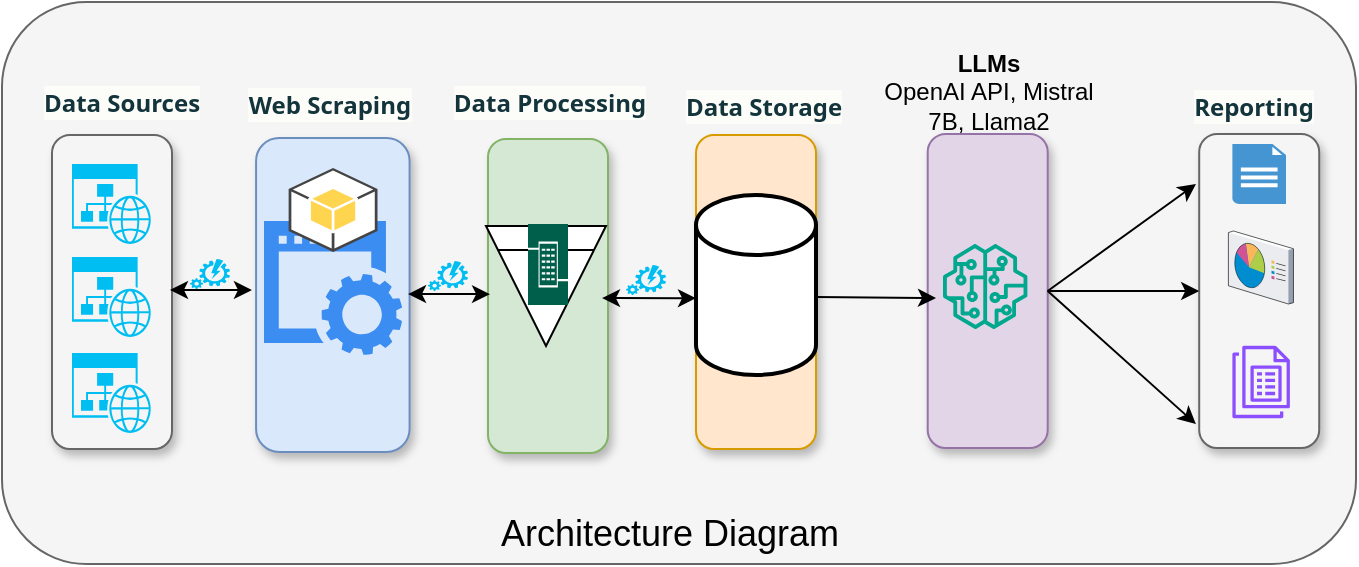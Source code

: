 <mxfile version="24.7.5">
  <diagram name="Page-1" id="MJn4dB1FobMV8S9zWYwg">
    <mxGraphModel dx="1434" dy="844" grid="1" gridSize="10" guides="1" tooltips="1" connect="1" arrows="1" fold="1" page="1" pageScale="1" pageWidth="850" pageHeight="1100" math="0" shadow="0">
      <root>
        <mxCell id="0" />
        <mxCell id="1" parent="0" />
        <mxCell id="Km2wr5Chm2uo7bWbvkf6-115" value="" style="group" vertex="1" connectable="0" parent="1">
          <mxGeometry x="113" y="319" width="677" height="281" as="geometry" />
        </mxCell>
        <mxCell id="Km2wr5Chm2uo7bWbvkf6-113" value="" style="rounded=1;whiteSpace=wrap;html=1;fillColor=#f5f5f5;fontColor=#333333;strokeColor=#666666;" vertex="1" parent="Km2wr5Chm2uo7bWbvkf6-115">
          <mxGeometry width="677" height="281" as="geometry" />
        </mxCell>
        <mxCell id="Km2wr5Chm2uo7bWbvkf6-106" value="" style="rounded=1;whiteSpace=wrap;html=1;rotation=90;shadow=1;fillColor=#e1d5e7;strokeColor=#9673a6;" vertex="1" parent="Km2wr5Chm2uo7bWbvkf6-115">
          <mxGeometry x="414.35" y="114.5" width="157" height="60" as="geometry" />
        </mxCell>
        <mxCell id="Km2wr5Chm2uo7bWbvkf6-97" value="" style="rounded=1;whiteSpace=wrap;html=1;rotation=90;shadow=1;fillColor=#f5f5f5;strokeColor=#666666;fontColor=#333333;" vertex="1" parent="Km2wr5Chm2uo7bWbvkf6-115">
          <mxGeometry x="550.1" y="114.5" width="157" height="60" as="geometry" />
        </mxCell>
        <mxCell id="Km2wr5Chm2uo7bWbvkf6-84" value="" style="rounded=1;whiteSpace=wrap;html=1;rotation=90;shadow=1;fillColor=#ffe6cc;strokeColor=#d79b00;" vertex="1" parent="Km2wr5Chm2uo7bWbvkf6-115">
          <mxGeometry x="298.5" y="115" width="157" height="60" as="geometry" />
        </mxCell>
        <mxCell id="Km2wr5Chm2uo7bWbvkf6-65" value="" style="rounded=1;whiteSpace=wrap;html=1;rotation=90;shadow=1;fillColor=#f5f5f5;strokeColor=#666666;fontColor=#333333;" vertex="1" parent="Km2wr5Chm2uo7bWbvkf6-115">
          <mxGeometry x="-23.5" y="115" width="157" height="60" as="geometry" />
        </mxCell>
        <mxCell id="Km2wr5Chm2uo7bWbvkf6-36" value="" style="verticalLabelPosition=bottom;html=1;verticalAlign=top;align=center;strokeColor=none;fillColor=#00BEF2;shape=mxgraph.azure.website_generic;pointerEvents=1;" vertex="1" parent="Km2wr5Chm2uo7bWbvkf6-115">
          <mxGeometry x="35" y="81" width="40" height="40" as="geometry" />
        </mxCell>
        <mxCell id="Km2wr5Chm2uo7bWbvkf6-37" value="" style="verticalLabelPosition=bottom;html=1;verticalAlign=top;align=center;strokeColor=none;fillColor=#00BEF2;shape=mxgraph.azure.website_generic;pointerEvents=1;" vertex="1" parent="Km2wr5Chm2uo7bWbvkf6-115">
          <mxGeometry x="35" y="127.5" width="40" height="40" as="geometry" />
        </mxCell>
        <mxCell id="Km2wr5Chm2uo7bWbvkf6-38" value="" style="verticalLabelPosition=bottom;html=1;verticalAlign=top;align=center;strokeColor=none;fillColor=#00BEF2;shape=mxgraph.azure.website_generic;pointerEvents=1;" vertex="1" parent="Km2wr5Chm2uo7bWbvkf6-115">
          <mxGeometry x="35" y="175.5" width="40" height="40" as="geometry" />
        </mxCell>
        <mxCell id="Km2wr5Chm2uo7bWbvkf6-42" value="&lt;span style=&quot;box-sizing: border-box; border: 0px solid rgb(229, 231, 235); scrollbar-color: auto; scrollbar-width: auto; --tw-border-spacing-x: 0; --tw-border-spacing-y: 0; --tw-translate-x: 0; --tw-translate-y: 0; --tw-rotate: 0; --tw-skew-x: 0; --tw-skew-y: 0; --tw-scale-x: 1; --tw-scale-y: 1; --tw-pan-x: ; --tw-pan-y: ; --tw-pinch-zoom: ; --tw-scroll-snap-strictness: proximity; --tw-gradient-from-position: ; --tw-gradient-via-position: ; --tw-gradient-to-position: ; --tw-ordinal: ; --tw-slashed-zero: ; --tw-numeric-figure: ; --tw-numeric-spacing: ; --tw-numeric-fraction: ; --tw-ring-inset: ; --tw-ring-offset-width: 0px; --tw-ring-offset-color: #fff; --tw-ring-color: rgba(59,130,246,.5); --tw-ring-offset-shadow: 0 0 #0000; --tw-ring-shadow: 0 0 #0000; --tw-shadow: 0 0 #0000; --tw-shadow-colored: 0 0 #0000; --tw-blur: ; --tw-brightness: ; --tw-contrast: ; --tw-grayscale: ; --tw-hue-rotate: ; --tw-invert: ; --tw-saturate: ; --tw-sepia: ; --tw-drop-shadow: ; --tw-backdrop-blur: ; --tw-backdrop-brightness: ; --tw-backdrop-contrast: ; --tw-backdrop-grayscale: ; --tw-backdrop-hue-rotate: ; --tw-backdrop-invert: ; --tw-backdrop-opacity: ; --tw-backdrop-saturate: ; --tw-backdrop-sepia: ; --tw-contain-size: ; --tw-contain-layout: ; --tw-contain-paint: ; --tw-contain-style: ; color: oklch(0.304 0.04 213.681); font-family: __fkGroteskNeue_598ab8, __fkGroteskNeue_Fallback_598ab8, ui-sans-serif, system-ui, -apple-system, BlinkMacSystemFont, &amp;quot;Segoe UI&amp;quot;, Roboto, &amp;quot;Helvetica Neue&amp;quot;, Arial, &amp;quot;Noto Sans&amp;quot;, sans-serif, &amp;quot;Apple Color Emoji&amp;quot;, &amp;quot;Segoe UI Emoji&amp;quot;, &amp;quot;Segoe UI Symbol&amp;quot;, &amp;quot;Noto Color Emoji&amp;quot;; text-align: left; background-color: oklch(0.99 0.004 106.471);&quot;&gt;&lt;span style=&quot;box-sizing: border-box; border: 0px solid rgb(229, 231, 235); scrollbar-color: auto; scrollbar-width: auto; --tw-border-spacing-x: 0; --tw-border-spacing-y: 0; --tw-translate-x: 0; --tw-translate-y: 0; --tw-rotate: 0; --tw-skew-x: 0; --tw-skew-y: 0; --tw-scale-x: 1; --tw-scale-y: 1; --tw-pan-x: ; --tw-pan-y: ; --tw-pinch-zoom: ; --tw-scroll-snap-strictness: proximity; --tw-gradient-from-position: ; --tw-gradient-via-position: ; --tw-gradient-to-position: ; --tw-ordinal: ; --tw-slashed-zero: ; --tw-numeric-figure: ; --tw-numeric-spacing: ; --tw-numeric-fraction: ; --tw-ring-inset: ; --tw-ring-offset-width: 0px; --tw-ring-offset-color: #fff; --tw-ring-color: rgba(59,130,246,.5); --tw-ring-offset-shadow: 0 0 #0000; --tw-ring-shadow: 0 0 #0000; --tw-shadow: 0 0 #0000; --tw-shadow-colored: 0 0 #0000; --tw-blur: ; --tw-brightness: ; --tw-contrast: ; --tw-grayscale: ; --tw-hue-rotate: ; --tw-invert: ; --tw-saturate: ; --tw-sepia: ; --tw-drop-shadow: ; --tw-backdrop-blur: ; --tw-backdrop-brightness: ; --tw-backdrop-contrast: ; --tw-backdrop-grayscale: ; --tw-backdrop-hue-rotate: ; --tw-backdrop-invert: ; --tw-backdrop-opacity: ; --tw-backdrop-saturate: ; --tw-backdrop-sepia: ; --tw-contain-size: ; --tw-contain-layout: ; --tw-contain-paint: ; --tw-contain-style: ; color: var(--tw-prose-bold);&quot;&gt;&lt;font style=&quot;font-size: 12px;&quot;&gt;Data Sources&lt;/font&gt;&lt;/span&gt;&lt;/span&gt;" style="text;html=1;align=center;verticalAlign=middle;whiteSpace=wrap;rounded=0;fontStyle=1;rotation=0;" vertex="1" parent="Km2wr5Chm2uo7bWbvkf6-115">
          <mxGeometry x="10" y="36" width="100" height="30" as="geometry" />
        </mxCell>
        <mxCell id="Km2wr5Chm2uo7bWbvkf6-43" value="&lt;span style=&quot;box-sizing: border-box; border: 0px solid rgb(229, 231, 235); scrollbar-color: auto; scrollbar-width: auto; --tw-border-spacing-x: 0; --tw-border-spacing-y: 0; --tw-translate-x: 0; --tw-translate-y: 0; --tw-rotate: 0; --tw-skew-x: 0; --tw-skew-y: 0; --tw-scale-x: 1; --tw-scale-y: 1; --tw-pan-x: ; --tw-pan-y: ; --tw-pinch-zoom: ; --tw-scroll-snap-strictness: proximity; --tw-gradient-from-position: ; --tw-gradient-via-position: ; --tw-gradient-to-position: ; --tw-ordinal: ; --tw-slashed-zero: ; --tw-numeric-figure: ; --tw-numeric-spacing: ; --tw-numeric-fraction: ; --tw-ring-inset: ; --tw-ring-offset-width: 0px; --tw-ring-offset-color: #fff; --tw-ring-color: rgba(59,130,246,.5); --tw-ring-offset-shadow: 0 0 #0000; --tw-ring-shadow: 0 0 #0000; --tw-shadow: 0 0 #0000; --tw-shadow-colored: 0 0 #0000; --tw-blur: ; --tw-brightness: ; --tw-contrast: ; --tw-grayscale: ; --tw-hue-rotate: ; --tw-invert: ; --tw-saturate: ; --tw-sepia: ; --tw-drop-shadow: ; --tw-backdrop-blur: ; --tw-backdrop-brightness: ; --tw-backdrop-contrast: ; --tw-backdrop-grayscale: ; --tw-backdrop-hue-rotate: ; --tw-backdrop-invert: ; --tw-backdrop-opacity: ; --tw-backdrop-saturate: ; --tw-backdrop-sepia: ; --tw-contain-size: ; --tw-contain-layout: ; --tw-contain-paint: ; --tw-contain-style: ; color: oklch(0.304 0.04 213.681); font-family: __fkGroteskNeue_598ab8, __fkGroteskNeue_Fallback_598ab8, ui-sans-serif, system-ui, -apple-system, BlinkMacSystemFont, &amp;quot;Segoe UI&amp;quot;, Roboto, &amp;quot;Helvetica Neue&amp;quot;, Arial, &amp;quot;Noto Sans&amp;quot;, sans-serif, &amp;quot;Apple Color Emoji&amp;quot;, &amp;quot;Segoe UI Emoji&amp;quot;, &amp;quot;Segoe UI Symbol&amp;quot;, &amp;quot;Noto Color Emoji&amp;quot;; text-align: left; background-color: oklch(0.99 0.004 106.471);&quot;&gt;&lt;span style=&quot;box-sizing: border-box; border: 0px solid rgb(229, 231, 235); scrollbar-color: auto; scrollbar-width: auto; --tw-border-spacing-x: 0; --tw-border-spacing-y: 0; --tw-translate-x: 0; --tw-translate-y: 0; --tw-rotate: 0; --tw-skew-x: 0; --tw-skew-y: 0; --tw-scale-x: 1; --tw-scale-y: 1; --tw-pan-x: ; --tw-pan-y: ; --tw-pinch-zoom: ; --tw-scroll-snap-strictness: proximity; --tw-gradient-from-position: ; --tw-gradient-via-position: ; --tw-gradient-to-position: ; --tw-ordinal: ; --tw-slashed-zero: ; --tw-numeric-figure: ; --tw-numeric-spacing: ; --tw-numeric-fraction: ; --tw-ring-inset: ; --tw-ring-offset-width: 0px; --tw-ring-offset-color: #fff; --tw-ring-color: rgba(59,130,246,.5); --tw-ring-offset-shadow: 0 0 #0000; --tw-ring-shadow: 0 0 #0000; --tw-shadow: 0 0 #0000; --tw-shadow-colored: 0 0 #0000; --tw-blur: ; --tw-brightness: ; --tw-contrast: ; --tw-grayscale: ; --tw-hue-rotate: ; --tw-invert: ; --tw-saturate: ; --tw-sepia: ; --tw-drop-shadow: ; --tw-backdrop-blur: ; --tw-backdrop-brightness: ; --tw-backdrop-contrast: ; --tw-backdrop-grayscale: ; --tw-backdrop-hue-rotate: ; --tw-backdrop-invert: ; --tw-backdrop-opacity: ; --tw-backdrop-saturate: ; --tw-backdrop-sepia: ; --tw-contain-size: ; --tw-contain-layout: ; --tw-contain-paint: ; --tw-contain-style: ; color: var(--tw-prose-bold);&quot;&gt;&lt;font style=&quot;font-size: 12px;&quot;&gt;Web Scraping&lt;/font&gt;&lt;/span&gt;&lt;/span&gt;" style="text;html=1;align=center;verticalAlign=middle;whiteSpace=wrap;rounded=0;fontStyle=1;rotation=0;" vertex="1" parent="Km2wr5Chm2uo7bWbvkf6-115">
          <mxGeometry x="114" y="37" width="100" height="30" as="geometry" />
        </mxCell>
        <mxCell id="Km2wr5Chm2uo7bWbvkf6-61" value="" style="verticalLabelPosition=bottom;html=1;verticalAlign=top;align=center;strokeColor=none;fillColor=#00BEF2;shape=mxgraph.azure.automation;pointerEvents=1;" vertex="1" parent="Km2wr5Chm2uo7bWbvkf6-115">
          <mxGeometry x="312" y="131.5" width="20" height="15" as="geometry" />
        </mxCell>
        <mxCell id="Km2wr5Chm2uo7bWbvkf6-73" value="&lt;span style=&quot;box-sizing: border-box; border: 0px solid rgb(229, 231, 235); scrollbar-color: auto; scrollbar-width: auto; --tw-border-spacing-x: 0; --tw-border-spacing-y: 0; --tw-translate-x: 0; --tw-translate-y: 0; --tw-rotate: 0; --tw-skew-x: 0; --tw-skew-y: 0; --tw-scale-x: 1; --tw-scale-y: 1; --tw-pan-x: ; --tw-pan-y: ; --tw-pinch-zoom: ; --tw-scroll-snap-strictness: proximity; --tw-gradient-from-position: ; --tw-gradient-via-position: ; --tw-gradient-to-position: ; --tw-ordinal: ; --tw-slashed-zero: ; --tw-numeric-figure: ; --tw-numeric-spacing: ; --tw-numeric-fraction: ; --tw-ring-inset: ; --tw-ring-offset-width: 0px; --tw-ring-offset-color: #fff; --tw-ring-color: rgba(59,130,246,.5); --tw-ring-offset-shadow: 0 0 #0000; --tw-ring-shadow: 0 0 #0000; --tw-shadow: 0 0 #0000; --tw-shadow-colored: 0 0 #0000; --tw-blur: ; --tw-brightness: ; --tw-contrast: ; --tw-grayscale: ; --tw-hue-rotate: ; --tw-invert: ; --tw-saturate: ; --tw-sepia: ; --tw-drop-shadow: ; --tw-backdrop-blur: ; --tw-backdrop-brightness: ; --tw-backdrop-contrast: ; --tw-backdrop-grayscale: ; --tw-backdrop-hue-rotate: ; --tw-backdrop-invert: ; --tw-backdrop-opacity: ; --tw-backdrop-saturate: ; --tw-backdrop-sepia: ; --tw-contain-size: ; --tw-contain-layout: ; --tw-contain-paint: ; --tw-contain-style: ; color: oklch(0.304 0.04 213.681); font-family: __fkGroteskNeue_598ab8, __fkGroteskNeue_Fallback_598ab8, ui-sans-serif, system-ui, -apple-system, BlinkMacSystemFont, &amp;quot;Segoe UI&amp;quot;, Roboto, &amp;quot;Helvetica Neue&amp;quot;, Arial, &amp;quot;Noto Sans&amp;quot;, sans-serif, &amp;quot;Apple Color Emoji&amp;quot;, &amp;quot;Segoe UI Emoji&amp;quot;, &amp;quot;Segoe UI Symbol&amp;quot;, &amp;quot;Noto Color Emoji&amp;quot;; text-align: left; background-color: oklch(0.99 0.004 106.471);&quot;&gt;&lt;span style=&quot;box-sizing: border-box; border: 0px solid rgb(229, 231, 235); scrollbar-color: auto; scrollbar-width: auto; --tw-border-spacing-x: 0; --tw-border-spacing-y: 0; --tw-translate-x: 0; --tw-translate-y: 0; --tw-rotate: 0; --tw-skew-x: 0; --tw-skew-y: 0; --tw-scale-x: 1; --tw-scale-y: 1; --tw-pan-x: ; --tw-pan-y: ; --tw-pinch-zoom: ; --tw-scroll-snap-strictness: proximity; --tw-gradient-from-position: ; --tw-gradient-via-position: ; --tw-gradient-to-position: ; --tw-ordinal: ; --tw-slashed-zero: ; --tw-numeric-figure: ; --tw-numeric-spacing: ; --tw-numeric-fraction: ; --tw-ring-inset: ; --tw-ring-offset-width: 0px; --tw-ring-offset-color: #fff; --tw-ring-color: rgba(59,130,246,.5); --tw-ring-offset-shadow: 0 0 #0000; --tw-ring-shadow: 0 0 #0000; --tw-shadow: 0 0 #0000; --tw-shadow-colored: 0 0 #0000; --tw-blur: ; --tw-brightness: ; --tw-contrast: ; --tw-grayscale: ; --tw-hue-rotate: ; --tw-invert: ; --tw-saturate: ; --tw-sepia: ; --tw-drop-shadow: ; --tw-backdrop-blur: ; --tw-backdrop-brightness: ; --tw-backdrop-contrast: ; --tw-backdrop-grayscale: ; --tw-backdrop-hue-rotate: ; --tw-backdrop-invert: ; --tw-backdrop-opacity: ; --tw-backdrop-saturate: ; --tw-backdrop-sepia: ; --tw-contain-size: ; --tw-contain-layout: ; --tw-contain-paint: ; --tw-contain-style: ; color: var(--tw-prose-bold);&quot;&gt;&lt;font style=&quot;font-size: 12px;&quot;&gt;Data Processing&lt;/font&gt;&lt;/span&gt;&lt;/span&gt;" style="text;html=1;align=center;verticalAlign=middle;whiteSpace=wrap;rounded=0;fontStyle=1;rotation=0;" vertex="1" parent="Km2wr5Chm2uo7bWbvkf6-115">
          <mxGeometry x="224" y="36" width="100" height="30" as="geometry" />
        </mxCell>
        <mxCell id="Km2wr5Chm2uo7bWbvkf6-75" value="" style="strokeWidth=2;html=1;shape=mxgraph.flowchart.database;whiteSpace=wrap;" vertex="1" parent="Km2wr5Chm2uo7bWbvkf6-115">
          <mxGeometry x="347" y="96.5" width="60" height="90" as="geometry" />
        </mxCell>
        <mxCell id="Km2wr5Chm2uo7bWbvkf6-76" value="&lt;span style=&quot;box-sizing: border-box; border: 0px solid rgb(229, 231, 235); scrollbar-color: auto; scrollbar-width: auto; --tw-border-spacing-x: 0; --tw-border-spacing-y: 0; --tw-translate-x: 0; --tw-translate-y: 0; --tw-rotate: 0; --tw-skew-x: 0; --tw-skew-y: 0; --tw-scale-x: 1; --tw-scale-y: 1; --tw-pan-x: ; --tw-pan-y: ; --tw-pinch-zoom: ; --tw-scroll-snap-strictness: proximity; --tw-gradient-from-position: ; --tw-gradient-via-position: ; --tw-gradient-to-position: ; --tw-ordinal: ; --tw-slashed-zero: ; --tw-numeric-figure: ; --tw-numeric-spacing: ; --tw-numeric-fraction: ; --tw-ring-inset: ; --tw-ring-offset-width: 0px; --tw-ring-offset-color: #fff; --tw-ring-color: rgba(59,130,246,.5); --tw-ring-offset-shadow: 0 0 #0000; --tw-ring-shadow: 0 0 #0000; --tw-shadow: 0 0 #0000; --tw-shadow-colored: 0 0 #0000; --tw-blur: ; --tw-brightness: ; --tw-contrast: ; --tw-grayscale: ; --tw-hue-rotate: ; --tw-invert: ; --tw-saturate: ; --tw-sepia: ; --tw-drop-shadow: ; --tw-backdrop-blur: ; --tw-backdrop-brightness: ; --tw-backdrop-contrast: ; --tw-backdrop-grayscale: ; --tw-backdrop-hue-rotate: ; --tw-backdrop-invert: ; --tw-backdrop-opacity: ; --tw-backdrop-saturate: ; --tw-backdrop-sepia: ; --tw-contain-size: ; --tw-contain-layout: ; --tw-contain-paint: ; --tw-contain-style: ; color: oklch(0.304 0.04 213.681); font-family: __fkGroteskNeue_598ab8, __fkGroteskNeue_Fallback_598ab8, ui-sans-serif, system-ui, -apple-system, BlinkMacSystemFont, &amp;quot;Segoe UI&amp;quot;, Roboto, &amp;quot;Helvetica Neue&amp;quot;, Arial, &amp;quot;Noto Sans&amp;quot;, sans-serif, &amp;quot;Apple Color Emoji&amp;quot;, &amp;quot;Segoe UI Emoji&amp;quot;, &amp;quot;Segoe UI Symbol&amp;quot;, &amp;quot;Noto Color Emoji&amp;quot;; text-align: left; background-color: oklch(0.99 0.004 106.471);&quot;&gt;&lt;span style=&quot;box-sizing: border-box; border: 0px solid rgb(229, 231, 235); scrollbar-color: auto; scrollbar-width: auto; --tw-border-spacing-x: 0; --tw-border-spacing-y: 0; --tw-translate-x: 0; --tw-translate-y: 0; --tw-rotate: 0; --tw-skew-x: 0; --tw-skew-y: 0; --tw-scale-x: 1; --tw-scale-y: 1; --tw-pan-x: ; --tw-pan-y: ; --tw-pinch-zoom: ; --tw-scroll-snap-strictness: proximity; --tw-gradient-from-position: ; --tw-gradient-via-position: ; --tw-gradient-to-position: ; --tw-ordinal: ; --tw-slashed-zero: ; --tw-numeric-figure: ; --tw-numeric-spacing: ; --tw-numeric-fraction: ; --tw-ring-inset: ; --tw-ring-offset-width: 0px; --tw-ring-offset-color: #fff; --tw-ring-color: rgba(59,130,246,.5); --tw-ring-offset-shadow: 0 0 #0000; --tw-ring-shadow: 0 0 #0000; --tw-shadow: 0 0 #0000; --tw-shadow-colored: 0 0 #0000; --tw-blur: ; --tw-brightness: ; --tw-contrast: ; --tw-grayscale: ; --tw-hue-rotate: ; --tw-invert: ; --tw-saturate: ; --tw-sepia: ; --tw-drop-shadow: ; --tw-backdrop-blur: ; --tw-backdrop-brightness: ; --tw-backdrop-contrast: ; --tw-backdrop-grayscale: ; --tw-backdrop-hue-rotate: ; --tw-backdrop-invert: ; --tw-backdrop-opacity: ; --tw-backdrop-saturate: ; --tw-backdrop-sepia: ; --tw-contain-size: ; --tw-contain-layout: ; --tw-contain-paint: ; --tw-contain-style: ; color: var(--tw-prose-bold);&quot;&gt;&lt;font style=&quot;font-size: 12px;&quot;&gt;Data Storage&lt;/font&gt;&lt;/span&gt;&lt;/span&gt;" style="text;html=1;align=center;verticalAlign=middle;whiteSpace=wrap;rounded=0;fontStyle=1;rotation=0;" vertex="1" parent="Km2wr5Chm2uo7bWbvkf6-115">
          <mxGeometry x="331" y="38" width="100" height="30" as="geometry" />
        </mxCell>
        <mxCell id="Km2wr5Chm2uo7bWbvkf6-80" value="" style="group" vertex="1" connectable="0" parent="Km2wr5Chm2uo7bWbvkf6-115">
          <mxGeometry x="131" y="83" width="114.91" height="101.88" as="geometry" />
        </mxCell>
        <mxCell id="Km2wr5Chm2uo7bWbvkf6-82" value="" style="rounded=1;whiteSpace=wrap;html=1;rotation=90;shadow=1;fillColor=#dae8fc;strokeColor=#6c8ebf;" vertex="1" parent="Km2wr5Chm2uo7bWbvkf6-80">
          <mxGeometry x="-44.09" y="25.13" width="157" height="76.75" as="geometry" />
        </mxCell>
        <mxCell id="Km2wr5Chm2uo7bWbvkf6-41" value="" style="sketch=0;html=1;aspect=fixed;strokeColor=none;shadow=0;fillColor=#3B8DF1;verticalAlign=top;labelPosition=center;verticalLabelPosition=bottom;shape=mxgraph.gcp2.website" vertex="1" parent="Km2wr5Chm2uo7bWbvkf6-80">
          <mxGeometry y="26.5" width="69.07" height="67" as="geometry" />
        </mxCell>
        <mxCell id="Km2wr5Chm2uo7bWbvkf6-53" value="" style="outlineConnect=0;dashed=0;verticalLabelPosition=bottom;verticalAlign=top;align=center;html=1;shape=mxgraph.aws3.android;fillColor=#FFD44F;gradientColor=none;" vertex="1" parent="Km2wr5Chm2uo7bWbvkf6-80">
          <mxGeometry x="12.32" width="44.43" height="42" as="geometry" />
        </mxCell>
        <mxCell id="Km2wr5Chm2uo7bWbvkf6-81" value="" style="group" vertex="1" connectable="0" parent="Km2wr5Chm2uo7bWbvkf6-115">
          <mxGeometry x="242" y="111" width="109.5" height="61" as="geometry" />
        </mxCell>
        <mxCell id="Km2wr5Chm2uo7bWbvkf6-83" value="" style="rounded=1;whiteSpace=wrap;html=1;rotation=90;shadow=1;fillColor=#d5e8d4;strokeColor=#82b366;" vertex="1" parent="Km2wr5Chm2uo7bWbvkf6-81">
          <mxGeometry x="-47.5" y="6" width="157" height="60" as="geometry" />
        </mxCell>
        <mxCell id="Km2wr5Chm2uo7bWbvkf6-55" value="" style="html=1;dashed=0;whiteSpace=wrap;shape=mxgraph.dfd.archive" vertex="1" parent="Km2wr5Chm2uo7bWbvkf6-81">
          <mxGeometry y="1" width="60" height="60" as="geometry" />
        </mxCell>
        <mxCell id="Km2wr5Chm2uo7bWbvkf6-54" value="" style="sketch=0;pointerEvents=1;shadow=0;dashed=0;html=1;strokeColor=none;fillColor=#005F4B;labelPosition=center;verticalLabelPosition=bottom;verticalAlign=top;align=center;outlineConnect=0;shape=mxgraph.veeam2.cpu_socket;" vertex="1" parent="Km2wr5Chm2uo7bWbvkf6-81">
          <mxGeometry x="21" width="20" height="40.5" as="geometry" />
        </mxCell>
        <mxCell id="Km2wr5Chm2uo7bWbvkf6-88" value="" style="endArrow=classic;startArrow=classic;html=1;rounded=0;entryX=0.828;entryY=1.027;entryDx=0;entryDy=0;entryPerimeter=0;strokeColor=default;fixDash=1;" edge="1" parent="Km2wr5Chm2uo7bWbvkf6-115">
          <mxGeometry width="50" height="50" relative="1" as="geometry">
            <mxPoint x="84" y="144" as="sourcePoint" />
            <mxPoint x="124.963" y="144.001" as="targetPoint" />
          </mxGeometry>
        </mxCell>
        <mxCell id="Km2wr5Chm2uo7bWbvkf6-90" value="" style="endArrow=classic;startArrow=classic;html=1;rounded=0;entryX=0.838;entryY=0.983;entryDx=0;entryDy=0;entryPerimeter=0;strokeColor=default;fixDash=1;exitX=0.841;exitY=0.01;exitDx=0;exitDy=0;exitPerimeter=0;" edge="1" parent="Km2wr5Chm2uo7bWbvkf6-115">
          <mxGeometry width="50" height="50" relative="1" as="geometry">
            <mxPoint x="203.018" y="146.042" as="sourcePoint" />
            <mxPoint x="244.02" y="146.066" as="targetPoint" />
          </mxGeometry>
        </mxCell>
        <mxCell id="Km2wr5Chm2uo7bWbvkf6-91" value="" style="endArrow=classic;startArrow=classic;html=1;rounded=0;entryX=0.87;entryY=1;entryDx=0;entryDy=0;entryPerimeter=0;strokeColor=default;fixDash=1;exitX=0.857;exitY=0.05;exitDx=0;exitDy=0;exitPerimeter=0;" edge="1" parent="Km2wr5Chm2uo7bWbvkf6-115">
          <mxGeometry width="50" height="50" relative="1" as="geometry">
            <mxPoint x="300" y="148.049" as="sourcePoint" />
            <mxPoint x="347" y="148.09" as="targetPoint" />
          </mxGeometry>
        </mxCell>
        <mxCell id="Km2wr5Chm2uo7bWbvkf6-93" value="" style="verticalLabelPosition=bottom;html=1;verticalAlign=top;align=center;strokeColor=none;fillColor=#00BEF2;shape=mxgraph.azure.automation;pointerEvents=1;" vertex="1" parent="Km2wr5Chm2uo7bWbvkf6-115">
          <mxGeometry x="94" y="128.5" width="20" height="15" as="geometry" />
        </mxCell>
        <mxCell id="Km2wr5Chm2uo7bWbvkf6-94" value="" style="verticalLabelPosition=bottom;sketch=0;aspect=fixed;html=1;verticalAlign=top;strokeColor=none;align=center;outlineConnect=0;shape=mxgraph.citrix.reporting;" vertex="1" parent="Km2wr5Chm2uo7bWbvkf6-115">
          <mxGeometry x="613.2" y="114.5" width="32.53" height="36.5" as="geometry" />
        </mxCell>
        <mxCell id="Km2wr5Chm2uo7bWbvkf6-95" value="" style="shadow=0;dashed=0;html=1;strokeColor=none;fillColor=#4495D1;labelPosition=center;verticalLabelPosition=bottom;verticalAlign=top;align=center;outlineConnect=0;shape=mxgraph.veeam.2d.report;" vertex="1" parent="Km2wr5Chm2uo7bWbvkf6-115">
          <mxGeometry x="615.2" y="71" width="26.8" height="30" as="geometry" />
        </mxCell>
        <mxCell id="Km2wr5Chm2uo7bWbvkf6-96" value="" style="sketch=0;outlineConnect=0;fontColor=#232F3E;gradientColor=none;fillColor=#8C4FFF;strokeColor=none;dashed=0;verticalLabelPosition=bottom;verticalAlign=top;align=center;html=1;fontSize=12;fontStyle=0;aspect=fixed;pointerEvents=1;shape=mxgraph.aws4.quicksight_paginated_reports;" vertex="1" parent="Km2wr5Chm2uo7bWbvkf6-115">
          <mxGeometry x="615.2" y="171.92" width="28.74" height="36.16" as="geometry" />
        </mxCell>
        <mxCell id="Km2wr5Chm2uo7bWbvkf6-101" value="&lt;span style=&quot;box-sizing: border-box; border: 0px solid rgb(229, 231, 235); scrollbar-color: auto; scrollbar-width: auto; --tw-border-spacing-x: 0; --tw-border-spacing-y: 0; --tw-translate-x: 0; --tw-translate-y: 0; --tw-rotate: 0; --tw-skew-x: 0; --tw-skew-y: 0; --tw-scale-x: 1; --tw-scale-y: 1; --tw-pan-x: ; --tw-pan-y: ; --tw-pinch-zoom: ; --tw-scroll-snap-strictness: proximity; --tw-gradient-from-position: ; --tw-gradient-via-position: ; --tw-gradient-to-position: ; --tw-ordinal: ; --tw-slashed-zero: ; --tw-numeric-figure: ; --tw-numeric-spacing: ; --tw-numeric-fraction: ; --tw-ring-inset: ; --tw-ring-offset-width: 0px; --tw-ring-offset-color: #fff; --tw-ring-color: rgba(59,130,246,.5); --tw-ring-offset-shadow: 0 0 #0000; --tw-ring-shadow: 0 0 #0000; --tw-shadow: 0 0 #0000; --tw-shadow-colored: 0 0 #0000; --tw-blur: ; --tw-brightness: ; --tw-contrast: ; --tw-grayscale: ; --tw-hue-rotate: ; --tw-invert: ; --tw-saturate: ; --tw-sepia: ; --tw-drop-shadow: ; --tw-backdrop-blur: ; --tw-backdrop-brightness: ; --tw-backdrop-contrast: ; --tw-backdrop-grayscale: ; --tw-backdrop-hue-rotate: ; --tw-backdrop-invert: ; --tw-backdrop-opacity: ; --tw-backdrop-saturate: ; --tw-backdrop-sepia: ; --tw-contain-size: ; --tw-contain-layout: ; --tw-contain-paint: ; --tw-contain-style: ; color: oklch(0.304 0.04 213.681); font-family: __fkGroteskNeue_598ab8, __fkGroteskNeue_Fallback_598ab8, ui-sans-serif, system-ui, -apple-system, BlinkMacSystemFont, &amp;quot;Segoe UI&amp;quot;, Roboto, &amp;quot;Helvetica Neue&amp;quot;, Arial, &amp;quot;Noto Sans&amp;quot;, sans-serif, &amp;quot;Apple Color Emoji&amp;quot;, &amp;quot;Segoe UI Emoji&amp;quot;, &amp;quot;Segoe UI Symbol&amp;quot;, &amp;quot;Noto Color Emoji&amp;quot;; text-align: left; background-color: oklch(0.99 0.004 106.471);&quot;&gt;&lt;span style=&quot;box-sizing: border-box; border: 0px solid rgb(229, 231, 235); scrollbar-color: auto; scrollbar-width: auto; --tw-border-spacing-x: 0; --tw-border-spacing-y: 0; --tw-translate-x: 0; --tw-translate-y: 0; --tw-rotate: 0; --tw-skew-x: 0; --tw-skew-y: 0; --tw-scale-x: 1; --tw-scale-y: 1; --tw-pan-x: ; --tw-pan-y: ; --tw-pinch-zoom: ; --tw-scroll-snap-strictness: proximity; --tw-gradient-from-position: ; --tw-gradient-via-position: ; --tw-gradient-to-position: ; --tw-ordinal: ; --tw-slashed-zero: ; --tw-numeric-figure: ; --tw-numeric-spacing: ; --tw-numeric-fraction: ; --tw-ring-inset: ; --tw-ring-offset-width: 0px; --tw-ring-offset-color: #fff; --tw-ring-color: rgba(59,130,246,.5); --tw-ring-offset-shadow: 0 0 #0000; --tw-ring-shadow: 0 0 #0000; --tw-shadow: 0 0 #0000; --tw-shadow-colored: 0 0 #0000; --tw-blur: ; --tw-brightness: ; --tw-contrast: ; --tw-grayscale: ; --tw-hue-rotate: ; --tw-invert: ; --tw-saturate: ; --tw-sepia: ; --tw-drop-shadow: ; --tw-backdrop-blur: ; --tw-backdrop-brightness: ; --tw-backdrop-contrast: ; --tw-backdrop-grayscale: ; --tw-backdrop-hue-rotate: ; --tw-backdrop-invert: ; --tw-backdrop-opacity: ; --tw-backdrop-saturate: ; --tw-backdrop-sepia: ; --tw-contain-size: ; --tw-contain-layout: ; --tw-contain-paint: ; --tw-contain-style: ; color: var(--tw-prose-bold);&quot;&gt;&lt;font style=&quot;font-size: 12px;&quot;&gt;Reporting&lt;/font&gt;&lt;/span&gt;&lt;/span&gt;" style="text;html=1;align=center;verticalAlign=middle;whiteSpace=wrap;rounded=0;fontStyle=1;rotation=0;" vertex="1" parent="Km2wr5Chm2uo7bWbvkf6-115">
          <mxGeometry x="575.5" y="38" width="100" height="30" as="geometry" />
        </mxCell>
        <mxCell id="Km2wr5Chm2uo7bWbvkf6-102" value="" style="sketch=0;outlineConnect=0;fontColor=#232F3E;gradientColor=none;fillColor=#01A88D;strokeColor=none;dashed=0;verticalLabelPosition=bottom;verticalAlign=top;align=center;html=1;fontSize=12;fontStyle=0;aspect=fixed;pointerEvents=1;shape=mxgraph.aws4.sagemaker_model;" vertex="1" parent="Km2wr5Chm2uo7bWbvkf6-115">
          <mxGeometry x="470.35" y="121" width="42.5" height="42.5" as="geometry" />
        </mxCell>
        <mxCell id="Km2wr5Chm2uo7bWbvkf6-103" value="&lt;b&gt;LLMs&lt;/b&gt;&lt;br&gt;OpenAI API, Mistral 7B, Llama2" style="text;html=1;align=center;verticalAlign=middle;whiteSpace=wrap;rounded=0;" vertex="1" parent="Km2wr5Chm2uo7bWbvkf6-115">
          <mxGeometry x="435.6" y="30" width="114.5" height="30" as="geometry" />
        </mxCell>
        <mxCell id="Km2wr5Chm2uo7bWbvkf6-105" value="" style="endArrow=classic;html=1;rounded=0;exitX=1;exitY=0.5;exitDx=0;exitDy=0;exitPerimeter=0;" edge="1" parent="Km2wr5Chm2uo7bWbvkf6-115">
          <mxGeometry width="50" height="50" relative="1" as="geometry">
            <mxPoint x="407" y="147.5" as="sourcePoint" />
            <mxPoint x="467" y="148" as="targetPoint" />
          </mxGeometry>
        </mxCell>
        <mxCell id="Km2wr5Chm2uo7bWbvkf6-107" style="edgeStyle=orthogonalEdgeStyle;rounded=0;orthogonalLoop=1;jettySize=auto;html=1;exitX=1;exitY=0.5;exitDx=0;exitDy=0;" edge="1" parent="Km2wr5Chm2uo7bWbvkf6-115" source="Km2wr5Chm2uo7bWbvkf6-106" target="Km2wr5Chm2uo7bWbvkf6-106">
          <mxGeometry relative="1" as="geometry" />
        </mxCell>
        <mxCell id="Km2wr5Chm2uo7bWbvkf6-108" value="" style="endArrow=classic;html=1;rounded=0;exitX=0.5;exitY=0;exitDx=0;exitDy=0;" edge="1" parent="Km2wr5Chm2uo7bWbvkf6-115" source="Km2wr5Chm2uo7bWbvkf6-106">
          <mxGeometry width="50" height="50" relative="1" as="geometry">
            <mxPoint x="457" y="141" as="sourcePoint" />
            <mxPoint x="597" y="91" as="targetPoint" />
          </mxGeometry>
        </mxCell>
        <mxCell id="Km2wr5Chm2uo7bWbvkf6-109" value="" style="endArrow=classic;html=1;rounded=0;exitX=0.5;exitY=0;exitDx=0;exitDy=0;entryX=0.5;entryY=1;entryDx=0;entryDy=0;" edge="1" parent="Km2wr5Chm2uo7bWbvkf6-115" source="Km2wr5Chm2uo7bWbvkf6-106" target="Km2wr5Chm2uo7bWbvkf6-97">
          <mxGeometry width="50" height="50" relative="1" as="geometry">
            <mxPoint x="457" y="141" as="sourcePoint" />
            <mxPoint x="597" y="154" as="targetPoint" />
          </mxGeometry>
        </mxCell>
        <mxCell id="Km2wr5Chm2uo7bWbvkf6-110" value="" style="endArrow=classic;html=1;rounded=0;exitX=0.5;exitY=0;exitDx=0;exitDy=0;entryX=0.924;entryY=1.027;entryDx=0;entryDy=0;entryPerimeter=0;" edge="1" parent="Km2wr5Chm2uo7bWbvkf6-115" source="Km2wr5Chm2uo7bWbvkf6-106" target="Km2wr5Chm2uo7bWbvkf6-97">
          <mxGeometry width="50" height="50" relative="1" as="geometry">
            <mxPoint x="457" y="141" as="sourcePoint" />
            <mxPoint x="507" y="91" as="targetPoint" />
          </mxGeometry>
        </mxCell>
        <mxCell id="Km2wr5Chm2uo7bWbvkf6-112" value="" style="verticalLabelPosition=bottom;html=1;verticalAlign=top;align=center;strokeColor=none;fillColor=#00BEF2;shape=mxgraph.azure.automation;pointerEvents=1;" vertex="1" parent="Km2wr5Chm2uo7bWbvkf6-115">
          <mxGeometry x="213" y="129.5" width="20" height="15" as="geometry" />
        </mxCell>
        <mxCell id="Km2wr5Chm2uo7bWbvkf6-114" value="&lt;font style=&quot;font-size: 18px;&quot;&gt;Architecture Diagram&lt;/font&gt;" style="text;html=1;align=center;verticalAlign=middle;whiteSpace=wrap;rounded=0;" vertex="1" parent="Km2wr5Chm2uo7bWbvkf6-115">
          <mxGeometry x="245.5" y="251" width="175.5" height="30" as="geometry" />
        </mxCell>
      </root>
    </mxGraphModel>
  </diagram>
</mxfile>
